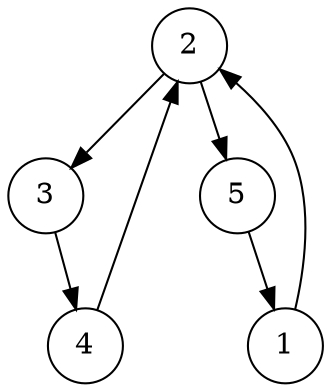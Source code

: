 digraph g {
    node[shape=circle fixedsize=true style=filled fillcolor=white colorscheme=accent8 ];
    2->3;
2->5;
3->4;
1->2;
4->2;
5->1;

}

